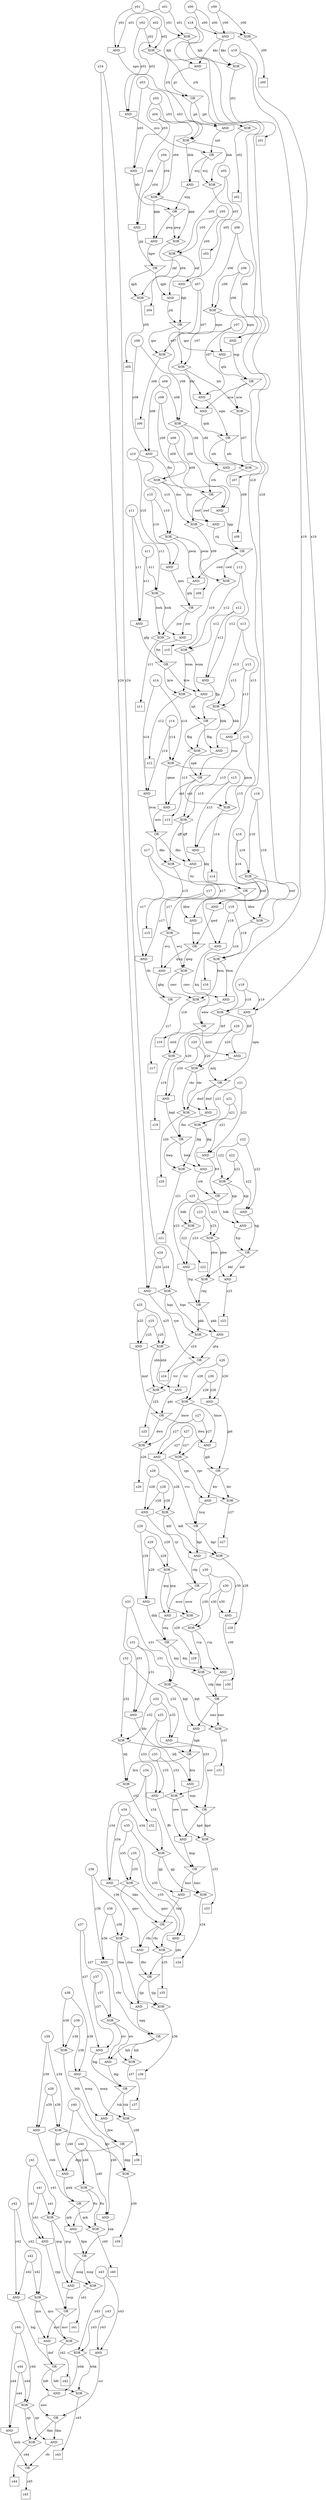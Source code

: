 strict digraph {


	"vfw OR nqq -> bjh" [ label="OR", shape="invtriangle",  weight=0 ];

	"vfw OR nqq -> bjh" -> "bjh XOR stv -> z37" [ label="bjh",  weight=0 ];

	"vfw OR nqq -> bjh" -> "bjh AND stv -> dqj" [ label="bjh",  weight=0 ];

	"cwd AND pwm -> qtk" [ label="AND", shape="invhouse",  weight=0 ];

	"cwd AND pwm -> qtk" -> "qtk OR qwc -> jsw" [ label="qtk",  weight=0 ];

	"z38" [ shape="square",  weight=0 ];

	"y32 XOR x32 -> bfj" [ label="XOR", shape="diamond",  weight=0 ];

	"y32 XOR x32 -> bfj" -> "hrn XOR bfj -> z32" [ label="bfj",  weight=0 ];

	"y32 XOR x32 -> bfj" -> "hrn AND bfj -> wqs" [ label="bfj",  weight=0 ];

	"y11 XOR x11 -> hwk" [ label="XOR", shape="diamond",  weight=0 ];

	"y11 XOR x11 -> hwk" -> "jsw XOR hwk -> z11" [ label="hwk",  weight=0 ];

	"y11 XOR x11 -> hwk" -> "hwk AND jsw -> fnt" [ label="hwk",  weight=0 ];

	"jvk AND jpt -> nnt" [ label="AND", shape="invhouse",  weight=0 ];

	"jvk AND jpt -> nnt" -> "nvs OR nnt -> wcj" [ label="nnt",  weight=0 ];

	"z30" [ shape="square",  weight=0 ];

	"y01" [ shape="circle",  weight=0 ];

	"y01" -> "y01 AND x01 -> npn" [ label="y01",  weight=0 ];

	"y01" -> "y01 XOR x01 -> kjh" [ label="y01",  weight=0 ];

	"x25" [ shape="circle",  weight=0 ];

	"x25" -> "y25 AND x25 -> mnf" [ label="x25",  weight=0 ];

	"x25" -> "x25 XOR y25 -> nhb" [ label="x25",  weight=0 ];

	"x31 AND y31 -> fdc" [ label="AND", shape="invhouse",  weight=0 ];

	"x31 AND y31 -> fdc" -> "bgk OR fdc -> hrn" [ label="fdc",  weight=0 ];

	"gwk OR rwb -> qrk" [ label="OR", shape="invtriangle",  weight=0 ];

	"gwk OR rwb -> qrk" -> "fts XOR qrk -> z40" [ label="qrk",  weight=0 ];

	"gwk OR rwb -> qrk" -> "fts AND qrk -> fgm" [ label="qrk",  weight=0 ];

	"y08" [ shape="circle",  weight=0 ];

	"y08" -> "x08 XOR y08 -> cfd" [ label="y08",  weight=0 ];

	"y08" -> "x08 AND y08 -> fhv" [ label="y08",  weight=0 ];

	"x32 AND y32 -> wsv" [ label="AND", shape="invhouse",  weight=0 ];

	"x32 AND y32 -> wsv" -> "wsv OR wqs -> kpd" [ label="wsv",  weight=0 ];

	"x07 AND y07 -> sqm" [ label="AND", shape="invhouse",  weight=0 ];

	"x07 AND y07 -> sqm" -> "sqm OR qnk -> nfs" [ label="sqm",  weight=0 ];

	"y09" [ shape="circle",  weight=0 ];

	"y09" -> "y09 XOR x09 -> dsc" [ label="y09",  weight=0 ];

	"y09" -> "y09 AND x09 -> tpp" [ label="y09",  weight=0 ];

	"z44" [ shape="square",  weight=0 ];

	"x30 AND y30 -> z30" [ label="AND", shape="invhouse",  weight=0 ];

	"x30 AND y30 -> z30" -> "z30" [ label="z30",  weight=0 ];

	"x28 AND y28 -> rjr" [ label="AND", shape="invhouse",  weight=0 ];

	"x28 AND y28 -> rjr" -> "ctp OR rjr -> msw" [ label="rjr",  weight=0 ];

	"x28" [ shape="circle",  weight=0 ];

	"x28" -> "x28 AND y28 -> rjr" [ label="x28",  weight=0 ];

	"x28" -> "x28 XOR y28 -> kdt" [ label="x28",  weight=0 ];

	"qnr XOR mpn -> z06" [ label="XOR", shape="diamond",  weight=0 ];

	"qnr XOR mpn -> z06" -> "z06" [ label="z06",  weight=0 ];

	"x26" [ shape="circle",  weight=0 ];

	"x26" -> "x26 AND y26 -> jpd" [ label="x26",  weight=0 ];

	"x26" -> "y26 XOR x26 -> bmw" [ label="x26",  weight=0 ];

	"y01 AND x01 -> npn" [ label="AND", shape="invhouse",  weight=0 ];

	"y01 AND x01 -> npn" -> "npn OR jjv -> jpt" [ label="npn",  weight=0 ];

	"y36 XOR x36 -> rbm" [ label="XOR", shape="diamond",  weight=0 ];

	"y36 XOR x36 -> rbm" -> "rbm XOR tjp -> z36" [ label="rbm",  weight=0 ];

	"y36 XOR x36 -> rbm" -> "tjp AND rbm -> nqq" [ label="rbm",  weight=0 ];

	"msh OR rfc -> z45" [ label="OR", shape="invtriangle",  weight=0 ];

	"msh OR rfc -> z45" -> "z45" [ label="z45",  weight=0 ];

	"z16" [ shape="square",  weight=0 ];

	"nfs XOR cfd -> z08" [ label="XOR", shape="diamond",  weight=0 ];

	"nfs XOR cfd -> z08" -> "z08" [ label="z08",  weight=0 ];

	"z25" [ shape="square",  weight=0 ];

	"y25 AND x25 -> mnf" [ label="AND", shape="invhouse",  weight=0 ];

	"y25 AND x25 -> mnf" -> "gdv OR mnf -> dwn" [ label="mnf",  weight=0 ];

	"ckr AND dmf -> fns" [ label="AND", shape="invhouse",  weight=0 ];

	"ckr AND dmf -> fns" -> "bqd OR fns -> bwp" [ label="fns",  weight=0 ];

	"x07" [ shape="circle",  weight=0 ];

	"x07" -> "y07 XOR x07 -> btr" [ label="x07",  weight=0 ];

	"x07" -> "x07 AND y07 -> sqm" [ label="x07",  weight=0 ];

	"z27" [ shape="square",  weight=0 ];

	"hkn OR tmf -> vfn" [ label="OR", shape="invtriangle",  weight=0 ];

	"hkn OR tmf -> vfn" -> "gmv AND vfn -> dbr" [ label="vfn",  weight=0 ];

	"hkn OR tmf -> vfn" -> "gmv XOR vfn -> z35" [ label="vfn",  weight=0 ];

	"bqd OR fns -> bwp" [ label="OR", shape="invtriangle",  weight=0 ];

	"bqd OR fns -> bwp" -> "jkg AND bwp -> crb" [ label="bwp",  weight=0 ];

	"bqd OR fns -> bwp" -> "jkg XOR bwp -> z21" [ label="bwp",  weight=0 ];

	"x41 AND y41 -> rpp" [ label="AND", shape="invhouse",  weight=0 ];

	"x41 AND y41 -> rpp" -> "wcp OR rpp -> msr" [ label="rpp",  weight=0 ];

	"x23 XOR y23 -> pbw" [ label="XOR", shape="diamond",  weight=0 ];

	"x23 XOR y23 -> pbw" -> "kkf AND pbw -> z23" [ label="pbw",  weight=0 ];

	"x23 XOR y23 -> pbw" -> "kkf XOR pbw -> rmj" [ label="pbw",  weight=0 ];

	"x08 AND y08 -> fhv" [ label="AND", shape="invhouse",  weight=0 ];

	"x08 AND y08 -> fhv" -> "fhv OR rrh -> nwf" [ label="fhv",  weight=0 ];

	"nws OR scr -> tkm" [ label="OR", shape="invtriangle",  weight=0 ];

	"nws OR scr -> tkm" -> "njr XOR tkm -> z44" [ label="tkm",  weight=0 ];

	"nws OR scr -> tkm" -> "tkm AND njr -> rfc" [ label="tkm",  weight=0 ];

	"y16" [ shape="circle",  weight=0 ];

	"y16" -> "y16 XOR x16 -> wnf" [ label="y16",  weight=0 ];

	"y16" -> "x16 AND y16 -> qwd" [ label="y16",  weight=0 ];

	"y40" [ shape="circle",  weight=0 ];

	"y40" -> "y40 XOR x40 -> fts" [ label="y40",  weight=0 ];

	"y40" -> "y40 AND x40 -> rnk" [ label="y40",  weight=0 ];

	"kkf AND pbw -> z23" [ label="AND", shape="invhouse",  weight=0 ];

	"kkf AND pbw -> z23" -> "z23" [ label="z23",  weight=0 ];

	"mts OR bvm -> dks" [ label="OR", shape="invtriangle",  weight=0 ];

	"mts OR bvm -> dks" -> "qff XOR dks -> z15" [ label="dks",  weight=0 ];

	"mts OR bvm -> dks" -> "qff AND dks -> ttr" [ label="dks",  weight=0 ];

	"x41 XOR y41 -> qvg" [ label="XOR", shape="diamond",  weight=0 ];

	"x41 XOR y41 -> qvg" -> "qvg XOR mng -> z41" [ label="qvg",  weight=0 ];

	"x41 XOR y41 -> qvg" -> "mng AND qvg -> wcp" [ label="qvg",  weight=0 ];

	"x00 AND y00 -> kkc" [ label="AND", shape="invhouse",  weight=0 ];

	"x00 AND y00 -> kkc" -> "kjh XOR kkc -> z01" [ label="kkc",  weight=0 ];

	"x00 AND y00 -> kkc" -> "kjh AND kkc -> jjv" [ label="kkc",  weight=0 ];

	"sqm OR qnk -> nfs" [ label="OR", shape="invtriangle",  weight=0 ];

	"sqm OR qnk -> nfs" -> "nfs XOR cfd -> z08" [ label="nfs",  weight=0 ];

	"sqm OR qnk -> nfs" -> "cfd AND nfs -> rrh" [ label="nfs",  weight=0 ];

	"z19" [ shape="square",  weight=0 ];

	"y38 XOR x38 -> btb" [ label="XOR", shape="diamond",  weight=0 ];

	"y38 XOR x38 -> btb" -> "btb OR jhw -> dqg" [ label="btb",  weight=0 ];

	"msw AND qsg -> ntq" [ label="AND", shape="invhouse",  weight=0 ];

	"msw AND qsg -> ntq" -> "dhk OR ntq -> knj" [ label="ntq",  weight=0 ];

	"z33" [ shape="square",  weight=0 ];

	"qsg XOR msw -> z29" [ label="XOR", shape="diamond",  weight=0 ];

	"qsg XOR msw -> z29" -> "z29" [ label="z29",  weight=0 ];

	"y21" [ shape="circle",  weight=0 ];

	"y21" -> "y21 XOR x21 -> jkg" [ label="y21",  weight=0 ];

	"y21" -> "x21 AND y21 -> fvf" [ label="y21",  weight=0 ];

	"pkh XOR hqn -> z24" [ label="XOR", shape="diamond",  weight=0 ];

	"pkh XOR hqn -> z24" -> "z24" [ label="z24",  weight=0 ];

	"dhk OR ntq -> knj" [ label="OR", shape="invtriangle",  weight=0 ];

	"dhk OR ntq -> knj" -> "knj AND rvp -> dqs" [ label="knj",  weight=0 ];

	"dhk OR ntq -> knj" -> "knj XOR rvp -> rdg" [ label="knj",  weight=0 ];

	"z08" [ shape="square",  weight=0 ];

	"x10 AND y10 -> qwc" [ label="AND", shape="invhouse",  weight=0 ];

	"x10 AND y10 -> qwc" -> "qtk OR qwc -> jsw" [ label="qwc",  weight=0 ];

	"gmv XOR vfn -> z35" [ label="XOR", shape="diamond",  weight=0 ];

	"gmv XOR vfn -> z35" -> "z35" [ label="z35",  weight=0 ];

	"x31 XOR y31 -> kqt" [ label="XOR", shape="diamond",  weight=0 ];

	"x31 XOR y31 -> kqt" -> "nmr XOR kqt -> z31" [ label="kqt",  weight=0 ];

	"x31 XOR y31 -> kqt" -> "nmr AND kqt -> bgk" [ label="kqt",  weight=0 ];

	"fnt OR gfg -> krw" [ label="OR", shape="invtriangle",  weight=0 ];

	"fnt OR gfg -> krw" -> "krw AND wnm -> njt" [ label="krw",  weight=0 ];

	"fnt OR gfg -> krw" -> "krw XOR wnm -> z12" [ label="krw",  weight=0 ];

	"x19 XOR y19 -> drf" [ label="XOR", shape="diamond",  weight=0 ];

	"x19 XOR y19 -> drf" -> "drf XOR mtd -> z19" [ label="drf",  weight=0 ];

	"x19 XOR y19 -> drf" -> "mtd AND drf -> mhj" [ label="drf",  weight=0 ];

	"x11 AND y11 -> gfg" [ label="AND", shape="invhouse",  weight=0 ];

	"x11 AND y11 -> gfg" -> "fnt OR gfg -> krw" [ label="gfg",  weight=0 ];

	"x13" [ shape="circle",  weight=0 ];

	"x13" -> "y13 AND x13 -> rsm" [ label="x13",  weight=0 ];

	"x13" -> "x13 XOR y13 -> hbk" [ label="x13",  weight=0 ];

	"z32" [ shape="square",  weight=0 ];

	"y15 XOR x15 -> qff" [ label="XOR", shape="diamond",  weight=0 ];

	"y15 XOR x15 -> qff" -> "qff XOR dks -> z15" [ label="qff",  weight=0 ];

	"y15 XOR x15 -> qff" -> "qff AND dks -> ttr" [ label="qff",  weight=0 ];

	"nmr AND kqt -> bgk" [ label="AND", shape="invhouse",  weight=0 ];

	"nmr AND kqt -> bgk" -> "bgk OR fdc -> hrn" [ label="bgk",  weight=0 ];

	"pwm XOR cwd -> z10" [ label="XOR", shape="diamond",  weight=0 ];

	"pwm XOR cwd -> z10" -> "z10" [ label="z10",  weight=0 ];

	"y22 AND x22 -> tgj" [ label="AND", shape="invhouse",  weight=0 ];

	"y22 AND x22 -> tgj" -> "tgj OR fcp -> kkf" [ label="tgj",  weight=0 ];

	"rsm OR npk -> std" [ label="OR", shape="invtriangle",  weight=0 ];

	"rsm OR npk -> std" -> "std XOR qmm -> z14" [ label="std",  weight=0 ];

	"rsm OR npk -> std" -> "qmm AND std -> mts" [ label="std",  weight=0 ];

	"btb OR jhw -> dqg" [ label="OR", shape="invtriangle",  weight=0 ];

	"btb OR jhw -> dqg" -> "kjv AND dqg -> gwk" [ label="dqg",  weight=0 ];

	"btb OR jhw -> dqg" -> "kjv XOR dqg -> z39" [ label="dqg",  weight=0 ];

	"cmv XOR fwm -> z18" [ label="XOR", shape="diamond",  weight=0 ];

	"cmv XOR fwm -> z18" -> "z18" [ label="z18",  weight=0 ];

	"x33" [ shape="circle",  weight=0 ];

	"x33" -> "x33 AND y33 -> ffv" [ label="x33",  weight=0 ];

	"x33" -> "x33 XOR y33 -> snw" [ label="x33",  weight=0 ];

	"mtd AND drf -> mhj" [ label="AND", shape="invhouse",  weight=0 ];

	"mtd AND drf -> mhj" -> "mhj OR sgm -> dmf" [ label="mhj",  weight=0 ];

	"x31" [ shape="circle",  weight=0 ];

	"x31" -> "x31 AND y31 -> fdc" [ label="x31",  weight=0 ];

	"x31" -> "x31 XOR y31 -> kqt" [ label="x31",  weight=0 ];

	"x06" [ shape="circle",  weight=0 ];

	"x06" -> "x06 XOR y06 -> mpn" [ label="x06",  weight=0 ];

	"x06" -> "x06 AND y06 -> wgj" [ label="x06",  weight=0 ];

	"y15" [ shape="circle",  weight=0 ];

	"y15" -> "y15 AND x15 -> kbj" [ label="y15",  weight=0 ];

	"y15" -> "y15 XOR x15 -> qff" [ label="y15",  weight=0 ];

	"z05" [ shape="square",  weight=0 ];

	"njt OR fjp -> fbg" [ label="OR", shape="invtriangle",  weight=0 ];

	"njt OR fjp -> fbg" -> "hbk XOR fbg -> z13" [ label="fbg",  weight=0 ];

	"njt OR fjp -> fbg" -> "hbk AND fbg -> npk" [ label="fbg",  weight=0 ];

	"wcp OR rpp -> msr" [ label="OR", shape="invtriangle",  weight=0 ];

	"wcp OR rpp -> msr" -> "qcn XOR msr -> z42" [ label="msr",  weight=0 ];

	"wcp OR rpp -> msr" -> "qcn AND msr -> dnf" [ label="msr",  weight=0 ];

	"x24 XOR y24 -> hqn" [ label="XOR", shape="diamond",  weight=0 ];

	"x24 XOR y24 -> hqn" -> "pkh XOR hqn -> z24" [ label="hqn",  weight=0 ];

	"x24 XOR y24 -> hqn" -> "pkh AND hqn -> gtq" [ label="hqn",  weight=0 ];

	"bjh XOR stv -> z37" [ label="XOR", shape="diamond",  weight=0 ];

	"bjh XOR stv -> z37" -> "z37" [ label="z37",  weight=0 ];

	"x43" [ shape="circle",  weight=0 ];

	"x43" -> "y43 XOR x43 -> wbk" [ label="x43",  weight=0 ];

	"x43" -> "x43 AND y43 -> scr" [ label="x43",  weight=0 ];

	"y37 XOR x37 -> stv" [ label="XOR", shape="diamond",  weight=0 ];

	"y37 XOR x37 -> stv" -> "bjh AND stv -> dqj" [ label="stv",  weight=0 ];

	"y37 XOR x37 -> stv" -> "bjh XOR stv -> z37" [ label="stv",  weight=0 ];

	"x00" [ shape="circle",  weight=0 ];

	"x00" -> "y00 XOR x00 -> z00" [ label="x00",  weight=0 ];

	"x00" -> "x00 AND y00 -> kkc" [ label="x00",  weight=0 ];

	"z24" [ shape="square",  weight=0 ];

	"x17 AND y17 -> tfc" [ label="AND", shape="invhouse",  weight=0 ];

	"x17 AND y17 -> tfc" -> "tfc OR qhq -> z17" [ label="tfc",  weight=0 ];

	"y31" [ shape="circle",  weight=0 ];

	"y31" -> "x31 XOR y31 -> kqt" [ label="y31",  weight=0 ];

	"y31" -> "x31 AND y31 -> fdc" [ label="y31",  weight=0 ];

	"npn OR jjv -> jpt" [ label="OR", shape="invtriangle",  weight=0 ];

	"npn OR jjv -> jpt" -> "jpt XOR jvk -> z02" [ label="jpt",  weight=0 ];

	"npn OR jjv -> jpt" -> "jvk AND jpt -> nnt" [ label="jpt",  weight=0 ];

	"knp OR ffv -> hmc" [ label="OR", shape="invtriangle",  weight=0 ];

	"knp OR ffv -> hmc" -> "gjj XOR hmc -> z34" [ label="hmc",  weight=0 ];

	"knp OR ffv -> hmc" -> "hmc AND gjj -> tmf" [ label="hmc",  weight=0 ];

	"z02" [ shape="square",  weight=0 ];

	"y12 AND x12 -> fjp" [ label="AND", shape="invhouse",  weight=0 ];

	"y12 AND x12 -> fjp" -> "njt OR fjp -> fbg" [ label="fjp",  weight=0 ];

	"tkm AND njr -> rfc" [ label="AND", shape="invhouse",  weight=0 ];

	"tkm AND njr -> rfc" -> "msh OR rfc -> z45" [ label="rfc",  weight=0 ];

	"y30" [ shape="circle",  weight=0 ];

	"y30" -> "y30 XOR x30 -> rvp" [ label="y30",  weight=0 ];

	"y30" -> "x30 AND y30 -> z30" [ label="y30",  weight=0 ];

	"wbk AND hdt -> nws" [ label="AND", shape="invhouse",  weight=0 ];

	"wbk AND hdt -> nws" -> "nws OR scr -> tkm" [ label="nws",  weight=0 ];

	"x43 AND y43 -> scr" [ label="AND", shape="invhouse",  weight=0 ];

	"x43 AND y43 -> scr" -> "nws OR scr -> tkm" [ label="scr",  weight=0 ];

	"bdk AND njp -> fcp" [ label="AND", shape="invhouse",  weight=0 ];

	"bdk AND njp -> fcp" -> "tgj OR fcp -> kkf" [ label="fcp",  weight=0 ];

	"x38" [ shape="circle",  weight=0 ];

	"x38" -> "y38 AND x38 -> mwp" [ label="x38",  weight=0 ];

	"x38" -> "y38 XOR x38 -> btb" [ label="x38",  weight=0 ];

	"gdv OR mnf -> dwn" [ label="OR", shape="invtriangle",  weight=0 ];

	"gdv OR mnf -> dwn" -> "bmw XOR dwn -> z26" [ label="dwn",  weight=0 ];

	"gdv OR mnf -> dwn" -> "bmw AND dwn -> gjh" [ label="dwn",  weight=0 ];

	"x14" [ shape="circle",  weight=0 ];

	"x14" -> "y14 AND x14 -> bvm" [ label="x14",  weight=0 ];

	"x14" -> "y14 XOR x14 -> qmm" [ label="x14",  weight=0 ];

	"x35" [ shape="circle",  weight=0 ];

	"x35" -> "x35 AND y35 -> pbr" [ label="x35",  weight=0 ];

	"x35" -> "y35 XOR x35 -> gmv" [ label="x35",  weight=0 ];

	"x02" [ shape="circle",  weight=0 ];

	"x02" -> "y02 XOR x02 -> jvk" [ label="x02",  weight=0 ];

	"x02" -> "x02 AND y02 -> nvs" [ label="x02",  weight=0 ];

	"x06 AND y06 -> wgj" [ label="AND", shape="invhouse",  weight=0 ];

	"x06 AND y06 -> wgj" -> "wgj OR qth -> ncw" [ label="wgj",  weight=0 ];

	"ktr AND cpc -> hvq" [ label="AND", shape="invhouse",  weight=0 ];

	"ktr AND cpc -> hvq" -> "hvq OR vvc -> kgr" [ label="hvq",  weight=0 ];

	"x04 AND y04 -> jjg" [ label="AND", shape="invhouse",  weight=0 ];

	"x04 AND y04 -> jjg" -> "hgw OR jjg -> qph" [ label="jjg",  weight=0 ];

	"hwk AND jsw -> fnt" [ label="AND", shape="invhouse",  weight=0 ];

	"hwk AND jsw -> fnt" -> "fnt OR gfg -> krw" [ label="fnt",  weight=0 ];

	"y27" [ shape="circle",  weight=0 ];

	"y27" -> "x27 AND y27 -> vvc" [ label="y27",  weight=0 ];

	"y27" -> "y27 XOR x27 -> cpc" [ label="y27",  weight=0 ];

	"y05 AND x05 -> fqb" [ label="AND", shape="invhouse",  weight=0 ];

	"y05 AND x05 -> fqb" -> "fqb OR jrk -> qnr" [ label="fqb",  weight=0 ];

	"tpp OR ctj -> cwd" [ label="OR", shape="invtriangle",  weight=0 ];

	"tpp OR ctj -> cwd" -> "pwm XOR cwd -> z10" [ label="cwd",  weight=0 ];

	"tpp OR ctj -> cwd" -> "cwd AND pwm -> qtk" [ label="cwd",  weight=0 ];

	"fts AND qrk -> fgm" [ label="AND", shape="invhouse",  weight=0 ];

	"fts AND qrk -> fgm" -> "rnk OR fgm -> mng" [ label="fgm",  weight=0 ];

	"mwp AND tsk -> jhw" [ label="AND", shape="invhouse",  weight=0 ];

	"mwp AND tsk -> jhw" -> "btb OR jhw -> dqg" [ label="jhw",  weight=0 ];

	"fhv OR rrh -> nwf" [ label="OR", shape="invtriangle",  weight=0 ];

	"fhv OR rrh -> nwf" -> "dsc XOR nwf -> z09" [ label="nwf",  weight=0 ];

	"fhv OR rrh -> nwf" -> "dsc AND nwf -> ctj" [ label="nwf",  weight=0 ];

	"x17" [ shape="circle",  weight=0 ];

	"x17" -> "y17 XOR x17 -> wvj" [ label="x17",  weight=0 ];

	"x17" -> "x17 AND y17 -> tfc" [ label="x17",  weight=0 ];

	"y42" [ shape="circle",  weight=0 ];

	"y42" -> "x42 XOR y42 -> qcn" [ label="y42",  weight=0 ];

	"y42" -> "x42 AND y42 -> hqj" [ label="y42",  weight=0 ];

	"y38" [ shape="circle",  weight=0 ];

	"y38" -> "y38 AND x38 -> mwp" [ label="y38",  weight=0 ];

	"y38" -> "y38 XOR x38 -> btb" [ label="y38",  weight=0 ];

	"y26" [ shape="circle",  weight=0 ];

	"y26" -> "y26 XOR x26 -> bmw" [ label="y26",  weight=0 ];

	"y26" -> "x26 AND y26 -> jpd" [ label="y26",  weight=0 ];

	"y20 AND x20 -> bqd" [ label="AND", shape="invhouse",  weight=0 ];

	"y20 AND x20 -> bqd" -> "bqd OR fns -> bwp" [ label="bqd",  weight=0 ];

	"y29" [ shape="circle",  weight=0 ];

	"y29" -> "x29 XOR y29 -> qsg" [ label="y29",  weight=0 ];

	"y29" -> "y29 AND x29 -> dhk" [ label="y29",  weight=0 ];

	"x06 XOR y06 -> mpn" [ label="XOR", shape="diamond",  weight=0 ];

	"x06 XOR y06 -> mpn" -> "qnr AND mpn -> qth" [ label="mpn",  weight=0 ];

	"x06 XOR y06 -> mpn" -> "qnr XOR mpn -> z06" [ label="mpn",  weight=0 ];

	"x25 XOR y25 -> nhb" [ label="XOR", shape="diamond",  weight=0 ];

	"x25 XOR y25 -> nhb" -> "nhb XOR tcr -> z25" [ label="nhb",  weight=0 ];

	"x25 XOR y25 -> nhb" -> "nhb AND tcr -> gdv" [ label="nhb",  weight=0 ];

	"y41" [ shape="circle",  weight=0 ];

	"y41" -> "x41 XOR y41 -> qvg" [ label="y41",  weight=0 ];

	"y41" -> "x41 AND y41 -> rpp" [ label="y41",  weight=0 ];

	"z35" [ shape="square",  weight=0 ];

	"x33 AND y33 -> ffv" [ label="AND", shape="invhouse",  weight=0 ];

	"x33 AND y33 -> ffv" -> "knp OR ffv -> hmc" [ label="ffv",  weight=0 ];

	"z17" [ shape="square",  weight=0 ];

	"z45" [ shape="square",  weight=0 ];

	"y35" [ shape="circle",  weight=0 ];

	"y35" -> "x35 AND y35 -> pbr" [ label="y35",  weight=0 ];

	"y35" -> "y35 XOR x35 -> gmv" [ label="y35",  weight=0 ];

	"y39 AND x39 -> rwb" [ label="AND", shape="invhouse",  weight=0 ];

	"y39 AND x39 -> rwb" -> "gwk OR rwb -> qrk" [ label="rwb",  weight=0 ];

	"qff AND dks -> ttr" [ label="AND", shape="invhouse",  weight=0 ];

	"qff AND dks -> ttr" -> "kbj OR ttr -> kbw" [ label="ttr",  weight=0 ];

	"z39" [ shape="square",  weight=0 ];

	"kfr OR wjq -> gwg" [ label="OR", shape="invtriangle",  weight=0 ];

	"kfr OR wjq -> gwg" -> "gwg AND ggg -> hgw" [ label="gwg",  weight=0 ];

	"kfr OR wjq -> gwg" -> "gwg XOR ggg -> z04" [ label="gwg",  weight=0 ];

	"y02" [ shape="circle",  weight=0 ];

	"y02" -> "x02 AND y02 -> nvs" [ label="y02",  weight=0 ];

	"y02" -> "y02 XOR x02 -> jvk" [ label="y02",  weight=0 ];

	"z12" [ shape="square",  weight=0 ];

	"z42" [ shape="square",  weight=0 ];

	"ksj OR wbw -> mtd" [ label="OR", shape="invtriangle",  weight=0 ];

	"ksj OR wbw -> mtd" -> "drf XOR mtd -> z19" [ label="mtd",  weight=0 ];

	"ksj OR wbw -> mtd" -> "mtd AND drf -> mhj" [ label="mtd",  weight=0 ];

	"x41" [ shape="circle",  weight=0 ];

	"x41" -> "x41 XOR y41 -> qvg" [ label="x41",  weight=0 ];

	"x41" -> "x41 AND y41 -> rpp" [ label="x41",  weight=0 ];

	"bmw XOR dwn -> z26" [ label="XOR", shape="diamond",  weight=0 ];

	"bmw XOR dwn -> z26" -> "z26" [ label="z26",  weight=0 ];

	"mng AND qvg -> wcp" [ label="AND", shape="invhouse",  weight=0 ];

	"mng AND qvg -> wcp" -> "wcp OR rpp -> msr" [ label="wcp",  weight=0 ];

	"x09" [ shape="circle",  weight=0 ];

	"x09" -> "y09 XOR x09 -> dsc" [ label="x09",  weight=0 ];

	"x09" -> "y09 AND x09 -> tpp" [ label="x09",  weight=0 ];

	"y18" [ shape="circle",  weight=0 ];

	"y18" -> "x18 AND y18 -> ksj" [ label="y18",  weight=0 ];

	"y18" -> "y18 XOR x18 -> fwm" [ label="y18",  weight=0 ];

	"x24" [ shape="circle",  weight=0 ];

	"x24" -> "x24 XOR y24 -> hqn" [ label="x24",  weight=0 ];

	"x24" -> "y24 AND x24 -> vjw" [ label="x24",  weight=0 ];

	"fqb OR jrk -> qnr" [ label="OR", shape="invtriangle",  weight=0 ];

	"fqb OR jrk -> qnr" -> "qnr XOR mpn -> z06" [ label="qnr",  weight=0 ];

	"fqb OR jrk -> qnr" -> "qnr AND mpn -> qth" [ label="qnr",  weight=0 ];

	"y36 AND x36 -> vfw" [ label="AND", shape="invhouse",  weight=0 ];

	"y36 AND x36 -> vfw" -> "vfw OR nqq -> bjh" [ label="vfw",  weight=0 ];

	"y43 XOR x43 -> wbk" [ label="XOR", shape="diamond",  weight=0 ];

	"y43 XOR x43 -> wbk" -> "wbk AND hdt -> nws" [ label="wbk",  weight=0 ];

	"y43 XOR x43 -> wbk" -> "hdt XOR wbk -> z43" [ label="wbk",  weight=0 ];

	"x23" [ shape="circle",  weight=0 ];

	"x23" -> "x23 AND y23 -> frg" [ label="x23",  weight=0 ];

	"x23" -> "x23 XOR y23 -> pbw" [ label="x23",  weight=0 ];

	"jkg XOR bwp -> z21" [ label="XOR", shape="diamond",  weight=0 ];

	"jkg XOR bwp -> z21" -> "z21" [ label="z21",  weight=0 ];

	"x34 XOR y34 -> gjj" [ label="XOR", shape="diamond",  weight=0 ];

	"x34 XOR y34 -> gjj" -> "hmc AND gjj -> tmf" [ label="gjj",  weight=0 ];

	"x34 XOR y34 -> gjj" -> "gjj XOR hmc -> z34" [ label="gjj",  weight=0 ];

	"y44" [ shape="circle",  weight=0 ];

	"y44" -> "y44 XOR x44 -> njr" [ label="y44",  weight=0 ];

	"y44" -> "x44 AND y44 -> msh" [ label="y44",  weight=0 ];

	"y39 XOR x39 -> kjv" [ label="XOR", shape="diamond",  weight=0 ];

	"y39 XOR x39 -> kjv" -> "kjv AND dqg -> gwk" [ label="kjv",  weight=0 ];

	"y39 XOR x39 -> kjv" -> "kjv XOR dqg -> z39" [ label="kjv",  weight=0 ];

	"y30 XOR x30 -> rvp" [ label="XOR", shape="diamond",  weight=0 ];

	"y30 XOR x30 -> rvp" -> "knj XOR rvp -> rdg" [ label="rvp",  weight=0 ];

	"y30 XOR x30 -> rvp" -> "knj AND rvp -> dqs" [ label="rvp",  weight=0 ];

	"z23" [ shape="square",  weight=0 ];

	"kdt AND kgr -> ctp" [ label="AND", shape="invhouse",  weight=0 ];

	"kdt AND kgr -> ctp" -> "ctp OR rjr -> msw" [ label="ctp",  weight=0 ];

	"qcn XOR msr -> z42" [ label="XOR", shape="diamond",  weight=0 ];

	"qcn XOR msr -> z42" -> "z42" [ label="z42",  weight=0 ];

	"qtk OR qwc -> jsw" [ label="OR", shape="invtriangle",  weight=0 ];

	"qtk OR qwc -> jsw" -> "hwk AND jsw -> fnt" [ label="jsw",  weight=0 ];

	"qtk OR qwc -> jsw" -> "jsw XOR hwk -> z11" [ label="jsw",  weight=0 ];

	"y14" [ shape="circle",  weight=0 ];

	"y14" -> "y14 AND x14 -> bvm" [ label="y14",  weight=0 ];

	"y14" -> "y14 XOR x14 -> qmm" [ label="y14",  weight=0 ];

	"x27 AND y27 -> vvc" [ label="AND", shape="invhouse",  weight=0 ];

	"x27 AND y27 -> vvc" -> "hvq OR vvc -> kgr" [ label="vvc",  weight=0 ];

	"tgj OR fcp -> kkf" [ label="OR", shape="invtriangle",  weight=0 ];

	"tgj OR fcp -> kkf" -> "kkf XOR pbw -> rmj" [ label="kkf",  weight=0 ];

	"tgj OR fcp -> kkf" -> "kkf AND pbw -> z23" [ label="kkf",  weight=0 ];

	"qmm AND std -> mts" [ label="AND", shape="invhouse",  weight=0 ];

	"qmm AND std -> mts" -> "mts OR bvm -> dks" [ label="mts",  weight=0 ];

	"krw AND wnm -> njt" [ label="AND", shape="invhouse",  weight=0 ];

	"krw AND wnm -> njt" -> "njt OR fjp -> fbg" [ label="njt",  weight=0 ];

	"y00 XOR x00 -> z00" [ label="XOR", shape="diamond",  weight=0 ];

	"y00 XOR x00 -> z00" -> "z00" [ label="z00",  weight=0 ];

	"y12" [ shape="circle",  weight=0 ];

	"y12" -> "y12 XOR x12 -> wnm" [ label="y12",  weight=0 ];

	"y12" -> "y12 AND x12 -> fjp" [ label="y12",  weight=0 ];

	"hrn XOR bfj -> z32" [ label="XOR", shape="diamond",  weight=0 ];

	"hrn XOR bfj -> z32" -> "z32" [ label="z32",  weight=0 ];

	"y28" [ shape="circle",  weight=0 ];

	"y28" -> "x28 XOR y28 -> kdt" [ label="y28",  weight=0 ];

	"y28" -> "x28 AND y28 -> rjr" [ label="y28",  weight=0 ];

	"x08 XOR y08 -> cfd" [ label="XOR", shape="diamond",  weight=0 ];

	"x08 XOR y08 -> cfd" -> "nfs XOR cfd -> z08" [ label="cfd",  weight=0 ];

	"x08 XOR y08 -> cfd" -> "cfd AND nfs -> rrh" [ label="cfd",  weight=0 ];

	"tsk XOR mwp -> z38" [ label="XOR", shape="diamond",  weight=0 ];

	"tsk XOR mwp -> z38" -> "z38" [ label="z38",  weight=0 ];

	"y33" [ shape="circle",  weight=0 ];

	"y33" -> "x33 AND y33 -> ffv" [ label="y33",  weight=0 ];

	"y33" -> "x33 XOR y33 -> snw" [ label="y33",  weight=0 ];

	"x20 XOR y20 -> ckr" [ label="XOR", shape="diamond",  weight=0 ];

	"x20 XOR y20 -> ckr" -> "dmf XOR ckr -> z20" [ label="ckr",  weight=0 ];

	"x20 XOR y20 -> ckr" -> "ckr AND dmf -> fns" [ label="ckr",  weight=0 ];

	"dbr OR pbr -> tjp" [ label="OR", shape="invtriangle",  weight=0 ];

	"dbr OR pbr -> tjp" -> "rbm XOR tjp -> z36" [ label="tjp",  weight=0 ];

	"dbr OR pbr -> tjp" -> "tjp AND rbm -> nqq" [ label="tjp",  weight=0 ];

	"y11" [ shape="circle",  weight=0 ];

	"y11" -> "y11 XOR x11 -> hwk" [ label="y11",  weight=0 ];

	"y11" -> "x11 AND y11 -> gfg" [ label="y11",  weight=0 ];

	"drf XOR mtd -> z19" [ label="XOR", shape="diamond",  weight=0 ];

	"drf XOR mtd -> z19" -> "z19" [ label="z19",  weight=0 ];

	"z01" [ shape="square",  weight=0 ];

	"x21 AND y21 -> fvf" [ label="AND", shape="invhouse",  weight=0 ];

	"x21 AND y21 -> fvf" -> "fvf OR crb -> bdk" [ label="fvf",  weight=0 ];

	"gwg AND ggg -> hgw" [ label="AND", shape="invhouse",  weight=0 ];

	"gwg AND ggg -> hgw" -> "hgw OR jjg -> qph" [ label="hgw",  weight=0 ];

	"qwd OR swm -> qwg" [ label="OR", shape="invtriangle",  weight=0 ];

	"qwd OR swm -> qwg" -> "qwg AND wvj -> qhq" [ label="qwg",  weight=0 ];

	"qwd OR swm -> qwg" -> "wvj XOR qwg -> cmv" [ label="qwg",  weight=0 ];

	"kbj OR ttr -> kbw" [ label="OR", shape="invtriangle",  weight=0 ];

	"kbj OR ttr -> kbw" -> "kbw XOR wnf -> z16" [ label="kbw",  weight=0 ];

	"kbj OR ttr -> kbw" -> "wnf AND kbw -> swm" [ label="kbw",  weight=0 ];

	"x04" [ shape="circle",  weight=0 ];

	"x04" -> "y04 XOR x04 -> ggg" [ label="x04",  weight=0 ];

	"x04" -> "x04 AND y04 -> jjg" [ label="x04",  weight=0 ];

	"qcn AND msr -> dnf" [ label="AND", shape="invhouse",  weight=0 ];

	"qcn AND msr -> dnf" -> "dnf OR hqj -> hdt" [ label="dnf",  weight=0 ];

	"x16 AND y16 -> qwd" [ label="AND", shape="invhouse",  weight=0 ];

	"x16 AND y16 -> qwd" -> "qwd OR swm -> qwg" [ label="qwd",  weight=0 ];

	"y00" [ shape="circle",  weight=0 ];

	"y00" -> "y00 XOR x00 -> z00" [ label="y00",  weight=0 ];

	"y00" -> "x00 AND y00 -> kkc" [ label="y00",  weight=0 ];

	"x05" [ shape="circle",  weight=0 ];

	"x05" -> "y05 AND x05 -> fqb" [ label="x05",  weight=0 ];

	"x05" -> "x05 XOR y05 -> skf" [ label="x05",  weight=0 ];

	"y03 AND x03 -> kfr" [ label="AND", shape="invhouse",  weight=0 ];

	"y03 AND x03 -> kfr" -> "kfr OR wjq -> gwg" [ label="kfr",  weight=0 ];

	"tjp AND rbm -> nqq" [ label="AND", shape="invhouse",  weight=0 ];

	"tjp AND rbm -> nqq" -> "vfw OR nqq -> bjh" [ label="nqq",  weight=0 ];

	"rbm XOR tjp -> z36" [ label="XOR", shape="diamond",  weight=0 ];

	"rbm XOR tjp -> z36" -> "z36" [ label="z36",  weight=0 ];

	"gmv AND vfn -> dbr" [ label="AND", shape="invhouse",  weight=0 ];

	"gmv AND vfn -> dbr" -> "dbr OR pbr -> tjp" [ label="dbr",  weight=0 ];

	"x03" [ shape="circle",  weight=0 ];

	"x03" -> "x03 XOR y03 -> dnk" [ label="x03",  weight=0 ];

	"x03" -> "y03 AND x03 -> kfr" [ label="x03",  weight=0 ];

	"y19" [ shape="circle",  weight=0 ];

	"y19" -> "x19 XOR y19 -> drf" [ label="y19",  weight=0 ];

	"y19" -> "x19 AND y19 -> sgm" [ label="y19",  weight=0 ];

	"knj AND rvp -> dqs" [ label="AND", shape="invhouse",  weight=0 ];

	"knj AND rvp -> dqs" -> "rdg OR dqs -> nmr" [ label="dqs",  weight=0 ];

	"dmf XOR ckr -> z20" [ label="XOR", shape="diamond",  weight=0 ];

	"dmf XOR ckr -> z20" -> "z20" [ label="z20",  weight=0 ];

	"x23 AND y23 -> frg" [ label="AND", shape="invhouse",  weight=0 ];

	"x23 AND y23 -> frg" -> "frg OR rmj -> pkh" [ label="frg",  weight=0 ];

	"y04" [ shape="circle",  weight=0 ];

	"y04" -> "y04 XOR x04 -> ggg" [ label="y04",  weight=0 ];

	"y04" -> "x04 AND y04 -> jjg" [ label="y04",  weight=0 ];

	"jpd OR gjh -> ktr" [ label="OR", shape="invtriangle",  weight=0 ];

	"jpd OR gjh -> ktr" -> "ktr AND cpc -> hvq" [ label="ktr",  weight=0 ];

	"jpd OR gjh -> ktr" -> "ktr XOR cpc -> z27" [ label="ktr",  weight=0 ];

	"hbk AND fbg -> npk" [ label="AND", shape="invhouse",  weight=0 ];

	"hbk AND fbg -> npk" -> "rsm OR npk -> std" [ label="npk",  weight=0 ];

	"x02 AND y02 -> nvs" [ label="AND", shape="invhouse",  weight=0 ];

	"x02 AND y02 -> nvs" -> "nvs OR nnt -> wcj" [ label="nvs",  weight=0 ];

	"x28 XOR y28 -> kdt" [ label="XOR", shape="diamond",  weight=0 ];

	"x28 XOR y28 -> kdt" -> "kdt AND kgr -> ctp" [ label="kdt",  weight=0 ];

	"x28 XOR y28 -> kdt" -> "kgr XOR kdt -> z28" [ label="kdt",  weight=0 ];

	"qnr AND mpn -> qth" [ label="AND", shape="invhouse",  weight=0 ];

	"qnr AND mpn -> qth" -> "wgj OR qth -> ncw" [ label="qth",  weight=0 ];

	"z28" [ shape="square",  weight=0 ];

	"x03 XOR y03 -> dnk" [ label="XOR", shape="diamond",  weight=0 ];

	"x03 XOR y03 -> dnk" -> "dnk AND wcj -> wjq" [ label="dnk",  weight=0 ];

	"x03 XOR y03 -> dnk" -> "wcj XOR dnk -> z03" [ label="dnk",  weight=0 ];

	"kjv AND dqg -> gwk" [ label="AND", shape="invhouse",  weight=0 ];

	"kjv AND dqg -> gwk" -> "gwk OR rwb -> qrk" [ label="gwk",  weight=0 ];

	"knj XOR rvp -> rdg" [ label="XOR", shape="diamond",  weight=0 ];

	"knj XOR rvp -> rdg" -> "rdg OR dqs -> nmr" [ label="rdg",  weight=0 ];

	"dsc XOR nwf -> z09" [ label="XOR", shape="diamond",  weight=0 ];

	"dsc XOR nwf -> z09" -> "z09" [ label="z09",  weight=0 ];

	"bjh AND stv -> dqj" [ label="AND", shape="invhouse",  weight=0 ];

	"bjh AND stv -> dqj" -> "bqj OR dqj -> tsk" [ label="dqj",  weight=0 ];

	"y37 AND x37 -> bqj" [ label="AND", shape="invhouse",  weight=0 ];

	"y37 AND x37 -> bqj" -> "bqj OR dqj -> tsk" [ label="bqj",  weight=0 ];

	"hbk XOR fbg -> z13" [ label="XOR", shape="diamond",  weight=0 ];

	"hbk XOR fbg -> z13" -> "z13" [ label="z13",  weight=0 ];

	"y09 XOR x09 -> dsc" [ label="XOR", shape="diamond",  weight=0 ];

	"y09 XOR x09 -> dsc" -> "dsc XOR nwf -> z09" [ label="dsc",  weight=0 ];

	"y09 XOR x09 -> dsc" -> "dsc AND nwf -> ctj" [ label="dsc",  weight=0 ];

	"kpd XOR snw -> z33" [ label="XOR", shape="diamond",  weight=0 ];

	"kpd XOR snw -> z33" -> "z33" [ label="z33",  weight=0 ];

	"mhj OR sgm -> dmf" [ label="OR", shape="invtriangle",  weight=0 ];

	"mhj OR sgm -> dmf" -> "dmf XOR ckr -> z20" [ label="dmf",  weight=0 ];

	"mhj OR sgm -> dmf" -> "ckr AND dmf -> fns" [ label="dmf",  weight=0 ];

	"y18 XOR x18 -> fwm" [ label="XOR", shape="diamond",  weight=0 ];

	"y18 XOR x18 -> fwm" -> "cmv AND fwm -> wbw" [ label="fwm",  weight=0 ];

	"y18 XOR x18 -> fwm" -> "cmv XOR fwm -> z18" [ label="fwm",  weight=0 ];

	"y17 XOR x17 -> wvj" [ label="XOR", shape="diamond",  weight=0 ];

	"y17 XOR x17 -> wvj" -> "qwg AND wvj -> qhq" [ label="wvj",  weight=0 ];

	"y17 XOR x17 -> wvj" -> "wvj XOR qwg -> cmv" [ label="wvj",  weight=0 ];

	"x13 XOR y13 -> hbk" [ label="XOR", shape="diamond",  weight=0 ];

	"x13 XOR y13 -> hbk" -> "hbk XOR fbg -> z13" [ label="hbk",  weight=0 ];

	"x13 XOR y13 -> hbk" -> "hbk AND fbg -> npk" [ label="hbk",  weight=0 ];

	"y25" [ shape="circle",  weight=0 ];

	"y25" -> "x25 XOR y25 -> nhb" [ label="y25",  weight=0 ];

	"y25" -> "y25 AND x25 -> mnf" [ label="y25",  weight=0 ];

	"hmc AND gjj -> tmf" [ label="AND", shape="invhouse",  weight=0 ];

	"hmc AND gjj -> tmf" -> "hkn OR tmf -> vfn" [ label="tmf",  weight=0 ];

	"cmv AND fwm -> wbw" [ label="AND", shape="invhouse",  weight=0 ];

	"cmv AND fwm -> wbw" -> "ksj OR wbw -> mtd" [ label="wbw",  weight=0 ];

	"z11" [ shape="square",  weight=0 ];

	"dsc AND nwf -> ctj" [ label="AND", shape="invhouse",  weight=0 ];

	"dsc AND nwf -> ctj" -> "tpp OR ctj -> cwd" [ label="ctj",  weight=0 ];

	"z03" [ shape="square",  weight=0 ];

	"y36" [ shape="circle",  weight=0 ];

	"y36" -> "y36 AND x36 -> vfw" [ label="y36",  weight=0 ];

	"y36" -> "y36 XOR x36 -> rbm" [ label="y36",  weight=0 ];

	"y22" [ shape="circle",  weight=0 ];

	"y22" -> "x22 XOR y22 -> njp" [ label="y22",  weight=0 ];

	"y22" -> "y22 AND x22 -> tgj" [ label="y22",  weight=0 ];

	"y16 XOR x16 -> wnf" [ label="XOR", shape="diamond",  weight=0 ];

	"y16 XOR x16 -> wnf" -> "wnf AND kbw -> swm" [ label="wnf",  weight=0 ];

	"y16 XOR x16 -> wnf" -> "kbw XOR wnf -> z16" [ label="wnf",  weight=0 ];

	"ctp OR rjr -> msw" [ label="OR", shape="invtriangle",  weight=0 ];

	"ctp OR rjr -> msw" -> "msw AND qsg -> ntq" [ label="msw",  weight=0 ];

	"ctp OR rjr -> msw" -> "qsg XOR msw -> z29" [ label="msw",  weight=0 ];

	"y34" [ shape="circle",  weight=0 ];

	"y34" -> "x34 XOR y34 -> gjj" [ label="y34",  weight=0 ];

	"y34" -> "y34 AND x34 -> hkn" [ label="y34",  weight=0 ];

	"tfc OR qhq -> z17" [ label="OR", shape="invtriangle",  weight=0 ];

	"tfc OR qhq -> z17" -> "z17" [ label="z17",  weight=0 ];

	"kgr XOR kdt -> z28" [ label="XOR", shape="diamond",  weight=0 ];

	"kgr XOR kdt -> z28" -> "z28" [ label="z28",  weight=0 ];

	"skf AND qph -> jrk" [ label="AND", shape="invhouse",  weight=0 ];

	"skf AND qph -> jrk" -> "fqb OR jrk -> qnr" [ label="jrk",  weight=0 ];

	"y38 AND x38 -> mwp" [ label="AND", shape="invhouse",  weight=0 ];

	"y38 AND x38 -> mwp" -> "tsk XOR mwp -> z38" [ label="mwp",  weight=0 ];

	"y38 AND x38 -> mwp" -> "mwp AND tsk -> jhw" [ label="mwp",  weight=0 ];

	"x44" [ shape="circle",  weight=0 ];

	"x44" -> "y44 XOR x44 -> njr" [ label="x44",  weight=0 ];

	"x44" -> "x44 AND y44 -> msh" [ label="x44",  weight=0 ];

	"kpd AND snw -> knp" [ label="AND", shape="invhouse",  weight=0 ];

	"kpd AND snw -> knp" -> "knp OR ffv -> hmc" [ label="knp",  weight=0 ];

	"y24 AND x24 -> vjw" [ label="AND", shape="invhouse",  weight=0 ];

	"y24 AND x24 -> vjw" -> "gtq OR vjw -> tcr" [ label="vjw",  weight=0 ];

	"wgj OR qth -> ncw" [ label="OR", shape="invtriangle",  weight=0 ];

	"wgj OR qth -> ncw" -> "ncw AND btr -> qnk" [ label="ncw",  weight=0 ];

	"wgj OR qth -> ncw" -> "ncw XOR btr -> z07" [ label="ncw",  weight=0 ];

	"z20" [ shape="square",  weight=0 ];

	"y05" [ shape="circle",  weight=0 ];

	"y05" -> "x05 XOR y05 -> skf" [ label="y05",  weight=0 ];

	"y05" -> "y05 AND x05 -> fqb" [ label="y05",  weight=0 ];

	"y07" [ shape="circle",  weight=0 ];

	"y07" -> "y07 XOR x07 -> btr" [ label="y07",  weight=0 ];

	"y07" -> "x07 AND y07 -> sqm" [ label="y07",  weight=0 ];

	"bqj OR dqj -> tsk" [ label="OR", shape="invtriangle",  weight=0 ];

	"bqj OR dqj -> tsk" -> "tsk XOR mwp -> z38" [ label="tsk",  weight=0 ];

	"bqj OR dqj -> tsk" -> "mwp AND tsk -> jhw" [ label="tsk",  weight=0 ];

	"ncw XOR btr -> z07" [ label="XOR", shape="diamond",  weight=0 ];

	"ncw XOR btr -> z07" -> "z07" [ label="z07",  weight=0 ];

	"x33 XOR y33 -> snw" [ label="XOR", shape="diamond",  weight=0 ];

	"x33 XOR y33 -> snw" -> "kpd AND snw -> knp" [ label="snw",  weight=0 ];

	"x33 XOR y33 -> snw" -> "kpd XOR snw -> z33" [ label="snw",  weight=0 ];

	"z13" [ shape="square",  weight=0 ];

	"qff XOR dks -> z15" [ label="XOR", shape="diamond",  weight=0 ];

	"qff XOR dks -> z15" -> "z15" [ label="z15",  weight=0 ];

	"y04 XOR x04 -> ggg" [ label="XOR", shape="diamond",  weight=0 ];

	"y04 XOR x04 -> ggg" -> "gwg XOR ggg -> z04" [ label="ggg",  weight=0 ];

	"y04 XOR x04 -> ggg" -> "gwg AND ggg -> hgw" [ label="ggg",  weight=0 ];

	"x30" [ shape="circle",  weight=0 ];

	"x30" -> "y30 XOR x30 -> rvp" [ label="x30",  weight=0 ];

	"x30" -> "x30 AND y30 -> z30" [ label="x30",  weight=0 ];

	"x11" [ shape="circle",  weight=0 ];

	"x11" -> "y11 XOR x11 -> hwk" [ label="x11",  weight=0 ];

	"x11" -> "x11 AND y11 -> gfg" [ label="x11",  weight=0 ];

	"x08" [ shape="circle",  weight=0 ];

	"x08" -> "x08 XOR y08 -> cfd" [ label="x08",  weight=0 ];

	"x08" -> "x08 AND y08 -> fhv" [ label="x08",  weight=0 ];

	"y14 XOR x14 -> qmm" [ label="XOR", shape="diamond",  weight=0 ];

	"y14 XOR x14 -> qmm" -> "qmm AND std -> mts" [ label="qmm",  weight=0 ];

	"y14 XOR x14 -> qmm" -> "std XOR qmm -> z14" [ label="qmm",  weight=0 ];

	"x26 AND y26 -> jpd" [ label="AND", shape="invhouse",  weight=0 ];

	"x26 AND y26 -> jpd" -> "jpd OR gjh -> ktr" [ label="jpd",  weight=0 ];

	"jpt XOR jvk -> z02" [ label="XOR", shape="diamond",  weight=0 ];

	"jpt XOR jvk -> z02" -> "z02" [ label="z02",  weight=0 ];

	"x37" [ shape="circle",  weight=0 ];

	"x37" -> "y37 XOR x37 -> stv" [ label="x37",  weight=0 ];

	"x37" -> "y37 AND x37 -> bqj" [ label="x37",  weight=0 ];

	"x01" [ shape="circle",  weight=0 ];

	"x01" -> "y01 XOR x01 -> kjh" [ label="x01",  weight=0 ];

	"x01" -> "y01 AND x01 -> npn" [ label="x01",  weight=0 ];

	"jkg AND bwp -> crb" [ label="AND", shape="invhouse",  weight=0 ];

	"jkg AND bwp -> crb" -> "fvf OR crb -> bdk" [ label="crb",  weight=0 ];

	"qvg XOR mng -> z41" [ label="XOR", shape="diamond",  weight=0 ];

	"qvg XOR mng -> z41" -> "z41" [ label="z41",  weight=0 ];

	"y40 XOR x40 -> fts" [ label="XOR", shape="diamond",  weight=0 ];

	"y40 XOR x40 -> fts" -> "fts AND qrk -> fgm" [ label="fts",  weight=0 ];

	"y40 XOR x40 -> fts" -> "fts XOR qrk -> z40" [ label="fts",  weight=0 ];

	"qwg AND wvj -> qhq" [ label="AND", shape="invhouse",  weight=0 ];

	"qwg AND wvj -> qhq" -> "tfc OR qhq -> z17" [ label="qhq",  weight=0 ];

	"x10" [ shape="circle",  weight=0 ];

	"x10" -> "x10 XOR y10 -> pwm" [ label="x10",  weight=0 ];

	"x10" -> "x10 AND y10 -> qwc" [ label="x10",  weight=0 ];

	"z26" [ shape="square",  weight=0 ];

	"y39" [ shape="circle",  weight=0 ];

	"y39" -> "y39 XOR x39 -> kjv" [ label="y39",  weight=0 ];

	"y39" -> "y39 AND x39 -> rwb" [ label="y39",  weight=0 ];

	"y32" [ shape="circle",  weight=0 ];

	"y32" -> "x32 AND y32 -> wsv" [ label="y32",  weight=0 ];

	"y32" -> "y32 XOR x32 -> bfj" [ label="y32",  weight=0 ];

	"z04" [ shape="square",  weight=0 ];

	"frg OR rmj -> pkh" [ label="OR", shape="invtriangle",  weight=0 ];

	"frg OR rmj -> pkh" -> "pkh AND hqn -> gtq" [ label="pkh",  weight=0 ];

	"frg OR rmj -> pkh" -> "pkh XOR hqn -> z24" [ label="pkh",  weight=0 ];

	"y12 XOR x12 -> wnm" [ label="XOR", shape="diamond",  weight=0 ];

	"y12 XOR x12 -> wnm" -> "krw AND wnm -> njt" [ label="wnm",  weight=0 ];

	"y12 XOR x12 -> wnm" -> "krw XOR wnm -> z12" [ label="wnm",  weight=0 ];

	"pkh AND hqn -> gtq" [ label="AND", shape="invhouse",  weight=0 ];

	"pkh AND hqn -> gtq" -> "gtq OR vjw -> tcr" [ label="gtq",  weight=0 ];

	"hrn AND bfj -> wqs" [ label="AND", shape="invhouse",  weight=0 ];

	"hrn AND bfj -> wqs" -> "wsv OR wqs -> kpd" [ label="wqs",  weight=0 ];

	"y06" [ shape="circle",  weight=0 ];

	"y06" -> "x06 AND y06 -> wgj" [ label="y06",  weight=0 ];

	"y06" -> "x06 XOR y06 -> mpn" [ label="y06",  weight=0 ];

	"njr XOR tkm -> z44" [ label="XOR", shape="diamond",  weight=0 ];

	"njr XOR tkm -> z44" -> "z44" [ label="z44",  weight=0 ];

	"x18" [ shape="circle",  weight=0 ];

	"x18" -> "x18 AND y18 -> ksj" [ label="x18",  weight=0 ];

	"x18" -> "y18 XOR x18 -> fwm" [ label="x18",  weight=0 ];

	"hgw OR jjg -> qph" [ label="OR", shape="invtriangle",  weight=0 ];

	"hgw OR jjg -> qph" -> "skf AND qph -> jrk" [ label="qph",  weight=0 ];

	"hgw OR jjg -> qph" -> "qph XOR skf -> z05" [ label="qph",  weight=0 ];

	"rnk OR fgm -> mng" [ label="OR", shape="invtriangle",  weight=0 ];

	"rnk OR fgm -> mng" -> "qvg XOR mng -> z41" [ label="mng",  weight=0 ];

	"rnk OR fgm -> mng" -> "mng AND qvg -> wcp" [ label="mng",  weight=0 ];

	"nhb XOR tcr -> z25" [ label="XOR", shape="diamond",  weight=0 ];

	"nhb XOR tcr -> z25" -> "z25" [ label="z25",  weight=0 ];

	"y26 XOR x26 -> bmw" [ label="XOR", shape="diamond",  weight=0 ];

	"y26 XOR x26 -> bmw" -> "bmw XOR dwn -> z26" [ label="bmw",  weight=0 ];

	"y26 XOR x26 -> bmw" -> "bmw AND dwn -> gjh" [ label="bmw",  weight=0 ];

	"y14 AND x14 -> bvm" [ label="AND", shape="invhouse",  weight=0 ];

	"y14 AND x14 -> bvm" -> "mts OR bvm -> dks" [ label="bvm",  weight=0 ];

	"y23" [ shape="circle",  weight=0 ];

	"y23" -> "x23 AND y23 -> frg" [ label="y23",  weight=0 ];

	"y23" -> "x23 XOR y23 -> pbw" [ label="y23",  weight=0 ];

	"x27" [ shape="circle",  weight=0 ];

	"x27" -> "x27 AND y27 -> vvc" [ label="x27",  weight=0 ];

	"x27" -> "y27 XOR x27 -> cpc" [ label="x27",  weight=0 ];

	"bdk XOR njp -> z22" [ label="XOR", shape="diamond",  weight=0 ];

	"bdk XOR njp -> z22" -> "z22" [ label="z22",  weight=0 ];

	"z37" [ shape="square",  weight=0 ];

	"y44 XOR x44 -> njr" [ label="XOR", shape="diamond",  weight=0 ];

	"y44 XOR x44 -> njr" -> "njr XOR tkm -> z44" [ label="njr",  weight=0 ];

	"y44 XOR x44 -> njr" -> "tkm AND njr -> rfc" [ label="njr",  weight=0 ];

	"z15" [ shape="square",  weight=0 ];

	"y34 AND x34 -> hkn" [ label="AND", shape="invhouse",  weight=0 ];

	"y34 AND x34 -> hkn" -> "hkn OR tmf -> vfn" [ label="hkn",  weight=0 ];

	"wsv OR wqs -> kpd" [ label="OR", shape="invtriangle",  weight=0 ];

	"wsv OR wqs -> kpd" -> "kpd XOR snw -> z33" [ label="kpd",  weight=0 ];

	"wsv OR wqs -> kpd" -> "kpd AND snw -> knp" [ label="kpd",  weight=0 ];

	"z36" [ shape="square",  weight=0 ];

	"gjj XOR hmc -> z34" [ label="XOR", shape="diamond",  weight=0 ];

	"gjj XOR hmc -> z34" -> "z34" [ label="z34",  weight=0 ];

	"y35 XOR x35 -> gmv" [ label="XOR", shape="diamond",  weight=0 ];

	"y35 XOR x35 -> gmv" -> "gmv AND vfn -> dbr" [ label="gmv",  weight=0 ];

	"y35 XOR x35 -> gmv" -> "gmv XOR vfn -> z35" [ label="gmv",  weight=0 ];

	"y27 XOR x27 -> cpc" [ label="XOR", shape="diamond",  weight=0 ];

	"y27 XOR x27 -> cpc" -> "ktr AND cpc -> hvq" [ label="cpc",  weight=0 ];

	"y27 XOR x27 -> cpc" -> "ktr XOR cpc -> z27" [ label="cpc",  weight=0 ];

	"bgk OR fdc -> hrn" [ label="OR", shape="invtriangle",  weight=0 ];

	"bgk OR fdc -> hrn" -> "hrn XOR bfj -> z32" [ label="hrn",  weight=0 ];

	"bgk OR fdc -> hrn" -> "hrn AND bfj -> wqs" [ label="hrn",  weight=0 ];

	"x05 XOR y05 -> skf" [ label="XOR", shape="diamond",  weight=0 ];

	"x05 XOR y05 -> skf" -> "qph XOR skf -> z05" [ label="skf",  weight=0 ];

	"x05 XOR y05 -> skf" -> "skf AND qph -> jrk" [ label="skf",  weight=0 ];

	"kjh AND kkc -> jjv" [ label="AND", shape="invhouse",  weight=0 ];

	"kjh AND kkc -> jjv" -> "npn OR jjv -> jpt" [ label="jjv",  weight=0 ];

	"x44 AND y44 -> msh" [ label="AND", shape="invhouse",  weight=0 ];

	"x44 AND y44 -> msh" -> "msh OR rfc -> z45" [ label="msh",  weight=0 ];

	"kkf XOR pbw -> rmj" [ label="XOR", shape="diamond",  weight=0 ];

	"kkf XOR pbw -> rmj" -> "frg OR rmj -> pkh" [ label="rmj",  weight=0 ];

	"z41" [ shape="square",  weight=0 ];

	"x21" [ shape="circle",  weight=0 ];

	"x21" -> "y21 XOR x21 -> jkg" [ label="x21",  weight=0 ];

	"x21" -> "x21 AND y21 -> fvf" [ label="x21",  weight=0 ];

	"y40 AND x40 -> rnk" [ label="AND", shape="invhouse",  weight=0 ];

	"y40 AND x40 -> rnk" -> "rnk OR fgm -> mng" [ label="rnk",  weight=0 ];

	"kjh XOR kkc -> z01" [ label="XOR", shape="diamond",  weight=0 ];

	"kjh XOR kkc -> z01" -> "z01" [ label="z01",  weight=0 ];

	"y03" [ shape="circle",  weight=0 ];

	"y03" -> "x03 XOR y03 -> dnk" [ label="y03",  weight=0 ];

	"y03" -> "y03 AND x03 -> kfr" [ label="y03",  weight=0 ];

	"y17" [ shape="circle",  weight=0 ];

	"y17" -> "x17 AND y17 -> tfc" [ label="y17",  weight=0 ];

	"y17" -> "y17 XOR x17 -> wvj" [ label="y17",  weight=0 ];

	"x16" [ shape="circle",  weight=0 ];

	"x16" -> "y16 XOR x16 -> wnf" [ label="x16",  weight=0 ];

	"x16" -> "x16 AND y16 -> qwd" [ label="x16",  weight=0 ];

	"std XOR qmm -> z14" [ label="XOR", shape="diamond",  weight=0 ];

	"std XOR qmm -> z14" -> "z14" [ label="z14",  weight=0 ];

	"x29 XOR y29 -> qsg" [ label="XOR", shape="diamond",  weight=0 ];

	"x29 XOR y29 -> qsg" -> "qsg XOR msw -> z29" [ label="qsg",  weight=0 ];

	"x29 XOR y29 -> qsg" -> "msw AND qsg -> ntq" [ label="qsg",  weight=0 ];

	"wnf AND kbw -> swm" [ label="AND", shape="invhouse",  weight=0 ];

	"wnf AND kbw -> swm" -> "qwd OR swm -> qwg" [ label="swm",  weight=0 ];

	"z00" [ shape="square",  weight=0 ];

	"x42 AND y42 -> hqj" [ label="AND", shape="invhouse",  weight=0 ];

	"x42 AND y42 -> hqj" -> "dnf OR hqj -> hdt" [ label="hqj",  weight=0 ];

	"wcj XOR dnk -> z03" [ label="XOR", shape="diamond",  weight=0 ];

	"wcj XOR dnk -> z03" -> "z03" [ label="z03",  weight=0 ];

	"z34" [ shape="square",  weight=0 ];

	"jsw XOR hwk -> z11" [ label="XOR", shape="diamond",  weight=0 ];

	"jsw XOR hwk -> z11" -> "z11" [ label="z11",  weight=0 ];

	"z29" [ shape="square",  weight=0 ];

	"x40" [ shape="circle",  weight=0 ];

	"x40" -> "y40 XOR x40 -> fts" [ label="x40",  weight=0 ];

	"x40" -> "y40 AND x40 -> rnk" [ label="x40",  weight=0 ];

	"y43" [ shape="circle",  weight=0 ];

	"y43" -> "x43 AND y43 -> scr" [ label="y43",  weight=0 ];

	"y43" -> "y43 XOR x43 -> wbk" [ label="y43",  weight=0 ];

	"x22 XOR y22 -> njp" [ label="XOR", shape="diamond",  weight=0 ];

	"x22 XOR y22 -> njp" -> "bdk AND njp -> fcp" [ label="njp",  weight=0 ];

	"x22 XOR y22 -> njp" -> "bdk XOR njp -> z22" [ label="njp",  weight=0 ];

	"gtq OR vjw -> tcr" [ label="OR", shape="invtriangle",  weight=0 ];

	"gtq OR vjw -> tcr" -> "nhb AND tcr -> gdv" [ label="tcr",  weight=0 ];

	"gtq OR vjw -> tcr" -> "nhb XOR tcr -> z25" [ label="tcr",  weight=0 ];

	"y10" [ shape="circle",  weight=0 ];

	"y10" -> "x10 AND y10 -> qwc" [ label="y10",  weight=0 ];

	"y10" -> "x10 XOR y10 -> pwm" [ label="y10",  weight=0 ];

	"z07" [ shape="square",  weight=0 ];

	"y24" [ shape="circle",  weight=0 ];

	"y24" -> "y24 AND x24 -> vjw" [ label="y24",  weight=0 ];

	"y24" -> "x24 XOR y24 -> hqn" [ label="y24",  weight=0 ];

	"y21 XOR x21 -> jkg" [ label="XOR", shape="diamond",  weight=0 ];

	"y21 XOR x21 -> jkg" -> "jkg AND bwp -> crb" [ label="jkg",  weight=0 ];

	"y21 XOR x21 -> jkg" -> "jkg XOR bwp -> z21" [ label="jkg",  weight=0 ];

	"y02 XOR x02 -> jvk" [ label="XOR", shape="diamond",  weight=0 ];

	"y02 XOR x02 -> jvk" -> "jvk AND jpt -> nnt" [ label="jvk",  weight=0 ];

	"y02 XOR x02 -> jvk" -> "jpt XOR jvk -> z02" [ label="jvk",  weight=0 ];

	"x12" [ shape="circle",  weight=0 ];

	"x12" -> "y12 XOR x12 -> wnm" [ label="x12",  weight=0 ];

	"x12" -> "y12 AND x12 -> fjp" [ label="x12",  weight=0 ];

	"x35 AND y35 -> pbr" [ label="AND", shape="invhouse",  weight=0 ];

	"x35 AND y35 -> pbr" -> "dbr OR pbr -> tjp" [ label="pbr",  weight=0 ];

	"x20" [ shape="circle",  weight=0 ];

	"x20" -> "x20 XOR y20 -> ckr" [ label="x20",  weight=0 ];

	"x20" -> "y20 AND x20 -> bqd" [ label="x20",  weight=0 ];

	"z31" [ shape="square",  weight=0 ];

	"wvj XOR qwg -> cmv" [ label="XOR", shape="diamond",  weight=0 ];

	"wvj XOR qwg -> cmv" -> "cmv AND fwm -> wbw" [ label="cmv",  weight=0 ];

	"wvj XOR qwg -> cmv" -> "cmv XOR fwm -> z18" [ label="cmv",  weight=0 ];

	"x19 AND y19 -> sgm" [ label="AND", shape="invhouse",  weight=0 ];

	"x19 AND y19 -> sgm" -> "mhj OR sgm -> dmf" [ label="sgm",  weight=0 ];

	"kbw XOR wnf -> z16" [ label="XOR", shape="diamond",  weight=0 ];

	"kbw XOR wnf -> z16" -> "z16" [ label="z16",  weight=0 ];

	"z14" [ shape="square",  weight=0 ];

	"hvq OR vvc -> kgr" [ label="OR", shape="invtriangle",  weight=0 ];

	"hvq OR vvc -> kgr" -> "kgr XOR kdt -> z28" [ label="kgr",  weight=0 ];

	"hvq OR vvc -> kgr" -> "kdt AND kgr -> ctp" [ label="kgr",  weight=0 ];

	"z10" [ shape="square",  weight=0 ];

	"y37" [ shape="circle",  weight=0 ];

	"y37" -> "y37 AND x37 -> bqj" [ label="y37",  weight=0 ];

	"y37" -> "y37 XOR x37 -> stv" [ label="y37",  weight=0 ];

	"nmr XOR kqt -> z31" [ label="XOR", shape="diamond",  weight=0 ];

	"nmr XOR kqt -> z31" -> "z31" [ label="z31",  weight=0 ];

	"fts XOR qrk -> z40" [ label="XOR", shape="diamond",  weight=0 ];

	"fts XOR qrk -> z40" -> "z40" [ label="z40",  weight=0 ];

	"x18 AND y18 -> ksj" [ label="AND", shape="invhouse",  weight=0 ];

	"x18 AND y18 -> ksj" -> "ksj OR wbw -> mtd" [ label="ksj",  weight=0 ];

	"fvf OR crb -> bdk" [ label="OR", shape="invtriangle",  weight=0 ];

	"fvf OR crb -> bdk" -> "bdk AND njp -> fcp" [ label="bdk",  weight=0 ];

	"fvf OR crb -> bdk" -> "bdk XOR njp -> z22" [ label="bdk",  weight=0 ];

	"y13" [ shape="circle",  weight=0 ];

	"y13" -> "y13 AND x13 -> rsm" [ label="y13",  weight=0 ];

	"y13" -> "x13 XOR y13 -> hbk" [ label="y13",  weight=0 ];

	"hdt XOR wbk -> z43" [ label="XOR", shape="diamond",  weight=0 ];

	"hdt XOR wbk -> z43" -> "z43" [ label="z43",  weight=0 ];

	"x34" [ shape="circle",  weight=0 ];

	"x34" -> "x34 XOR y34 -> gjj" [ label="x34",  weight=0 ];

	"x34" -> "y34 AND x34 -> hkn" [ label="x34",  weight=0 ];

	"y07 XOR x07 -> btr" [ label="XOR", shape="diamond",  weight=0 ];

	"y07 XOR x07 -> btr" -> "ncw AND btr -> qnk" [ label="btr",  weight=0 ];

	"y07 XOR x07 -> btr" -> "ncw XOR btr -> z07" [ label="btr",  weight=0 ];

	"x15" [ shape="circle",  weight=0 ];

	"x15" -> "y15 XOR x15 -> qff" [ label="x15",  weight=0 ];

	"x15" -> "y15 AND x15 -> kbj" [ label="x15",  weight=0 ];

	"x42" [ shape="circle",  weight=0 ];

	"x42" -> "x42 AND y42 -> hqj" [ label="x42",  weight=0 ];

	"x42" -> "x42 XOR y42 -> qcn" [ label="x42",  weight=0 ];

	"nhb AND tcr -> gdv" [ label="AND", shape="invhouse",  weight=0 ];

	"nhb AND tcr -> gdv" -> "gdv OR mnf -> dwn" [ label="gdv",  weight=0 ];

	"z09" [ shape="square",  weight=0 ];

	"ktr XOR cpc -> z27" [ label="XOR", shape="diamond",  weight=0 ];

	"ktr XOR cpc -> z27" -> "z27" [ label="z27",  weight=0 ];

	"x39" [ shape="circle",  weight=0 ];

	"x39" -> "y39 XOR x39 -> kjv" [ label="x39",  weight=0 ];

	"x39" -> "y39 AND x39 -> rwb" [ label="x39",  weight=0 ];

	"z43" [ shape="square",  weight=0 ];

	"x19" [ shape="circle",  weight=0 ];

	"x19" -> "x19 AND y19 -> sgm" [ label="x19",  weight=0 ];

	"x19" -> "x19 XOR y19 -> drf" [ label="x19",  weight=0 ];

	"x36" [ shape="circle",  weight=0 ];

	"x36" -> "y36 AND x36 -> vfw" [ label="x36",  weight=0 ];

	"x36" -> "y36 XOR x36 -> rbm" [ label="x36",  weight=0 ];

	"y15 AND x15 -> kbj" [ label="AND", shape="invhouse",  weight=0 ];

	"y15 AND x15 -> kbj" -> "kbj OR ttr -> kbw" [ label="kbj",  weight=0 ];

	"z18" [ shape="square",  weight=0 ];

	"rdg OR dqs -> nmr" [ label="OR", shape="invtriangle",  weight=0 ];

	"rdg OR dqs -> nmr" -> "nmr AND kqt -> bgk" [ label="nmr",  weight=0 ];

	"rdg OR dqs -> nmr" -> "nmr XOR kqt -> z31" [ label="nmr",  weight=0 ];

	"x22" [ shape="circle",  weight=0 ];

	"x22" -> "y22 AND x22 -> tgj" [ label="x22",  weight=0 ];

	"x22" -> "x22 XOR y22 -> njp" [ label="x22",  weight=0 ];

	"y20" [ shape="circle",  weight=0 ];

	"y20" -> "x20 XOR y20 -> ckr" [ label="y20",  weight=0 ];

	"y20" -> "y20 AND x20 -> bqd" [ label="y20",  weight=0 ];

	"y01 XOR x01 -> kjh" [ label="XOR", shape="diamond",  weight=0 ];

	"y01 XOR x01 -> kjh" -> "kjh XOR kkc -> z01" [ label="kjh",  weight=0 ];

	"y01 XOR x01 -> kjh" -> "kjh AND kkc -> jjv" [ label="kjh",  weight=0 ];

	"x29" [ shape="circle",  weight=0 ];

	"x29" -> "x29 XOR y29 -> qsg" [ label="x29",  weight=0 ];

	"x29" -> "y29 AND x29 -> dhk" [ label="x29",  weight=0 ];

	"gwg XOR ggg -> z04" [ label="XOR", shape="diamond",  weight=0 ];

	"gwg XOR ggg -> z04" -> "z04" [ label="z04",  weight=0 ];

	"x32" [ shape="circle",  weight=0 ];

	"x32" -> "x32 AND y32 -> wsv" [ label="x32",  weight=0 ];

	"x32" -> "y32 XOR x32 -> bfj" [ label="x32",  weight=0 ];

	"y29 AND x29 -> dhk" [ label="AND", shape="invhouse",  weight=0 ];

	"y29 AND x29 -> dhk" -> "dhk OR ntq -> knj" [ label="dhk",  weight=0 ];

	"z21" [ shape="square",  weight=0 ];

	"x42 XOR y42 -> qcn" [ label="XOR", shape="diamond",  weight=0 ];

	"x42 XOR y42 -> qcn" -> "qcn XOR msr -> z42" [ label="qcn",  weight=0 ];

	"x42 XOR y42 -> qcn" -> "qcn AND msr -> dnf" [ label="qcn",  weight=0 ];

	"z40" [ shape="square",  weight=0 ];

	"ncw AND btr -> qnk" [ label="AND", shape="invhouse",  weight=0 ];

	"ncw AND btr -> qnk" -> "sqm OR qnk -> nfs" [ label="qnk",  weight=0 ];

	"bmw AND dwn -> gjh" [ label="AND", shape="invhouse",  weight=0 ];

	"bmw AND dwn -> gjh" -> "jpd OR gjh -> ktr" [ label="gjh",  weight=0 ];

	"kjv XOR dqg -> z39" [ label="XOR", shape="diamond",  weight=0 ];

	"kjv XOR dqg -> z39" -> "z39" [ label="z39",  weight=0 ];

	"qph XOR skf -> z05" [ label="XOR", shape="diamond",  weight=0 ];

	"qph XOR skf -> z05" -> "z05" [ label="z05",  weight=0 ];

	"y09 AND x09 -> tpp" [ label="AND", shape="invhouse",  weight=0 ];

	"y09 AND x09 -> tpp" -> "tpp OR ctj -> cwd" [ label="tpp",  weight=0 ];

	"z22" [ shape="square",  weight=0 ];

	"cfd AND nfs -> rrh" [ label="AND", shape="invhouse",  weight=0 ];

	"cfd AND nfs -> rrh" -> "fhv OR rrh -> nwf" [ label="rrh",  weight=0 ];

	"z06" [ shape="square",  weight=0 ];

	"y13 AND x13 -> rsm" [ label="AND", shape="invhouse",  weight=0 ];

	"y13 AND x13 -> rsm" -> "rsm OR npk -> std" [ label="rsm",  weight=0 ];

	"x10 XOR y10 -> pwm" [ label="XOR", shape="diamond",  weight=0 ];

	"x10 XOR y10 -> pwm" -> "pwm XOR cwd -> z10" [ label="pwm",  weight=0 ];

	"x10 XOR y10 -> pwm" -> "cwd AND pwm -> qtk" [ label="pwm",  weight=0 ];

	"dnk AND wcj -> wjq" [ label="AND", shape="invhouse",  weight=0 ];

	"dnk AND wcj -> wjq" -> "kfr OR wjq -> gwg" [ label="wjq",  weight=0 ];

	"nvs OR nnt -> wcj" [ label="OR", shape="invtriangle",  weight=0 ];

	"nvs OR nnt -> wcj" -> "dnk AND wcj -> wjq" [ label="wcj",  weight=0 ];

	"nvs OR nnt -> wcj" -> "wcj XOR dnk -> z03" [ label="wcj",  weight=0 ];

	"krw XOR wnm -> z12" [ label="XOR", shape="diamond",  weight=0 ];

	"krw XOR wnm -> z12" -> "z12" [ label="z12",  weight=0 ];

	"dnf OR hqj -> hdt" [ label="OR", shape="invtriangle",  weight=0 ];

	"dnf OR hqj -> hdt" -> "hdt XOR wbk -> z43" [ label="hdt",  weight=0 ];

	"dnf OR hqj -> hdt" -> "wbk AND hdt -> nws" [ label="hdt",  weight=0 ];

}
